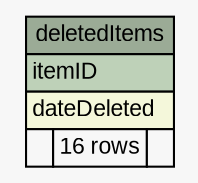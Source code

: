 // dot 2.26.3 on Windows 7 6.1
// SchemaSpy rev Unknown
digraph "deletedItems" {
  graph [
    rankdir="RL"
    bgcolor="#f7f7f7"
    nodesep="0.18"
    ranksep="0.46"
    fontname="Arial"
    fontsize="11"
  ];
  node [
    fontname="Arial"
    fontsize="11"
    shape="plaintext"
  ];
  edge [
    arrowsize="0.8"
  ];
  "deletedItems" [
    label=<
    <TABLE BORDER="0" CELLBORDER="1" CELLSPACING="0" BGCOLOR="#ffffff">
      <TR><TD COLSPAN="3" BGCOLOR="#9bab96" ALIGN="CENTER">deletedItems</TD></TR>
      <TR><TD PORT="itemID" COLSPAN="3" BGCOLOR="#bed1b8" ALIGN="LEFT">itemID</TD></TR>
      <TR><TD PORT="dateDeleted" COLSPAN="3" BGCOLOR="#f4f7da" ALIGN="LEFT">dateDeleted</TD></TR>
      <TR><TD ALIGN="LEFT" BGCOLOR="#f7f7f7">  </TD><TD ALIGN="RIGHT" BGCOLOR="#f7f7f7">16 rows</TD><TD ALIGN="RIGHT" BGCOLOR="#f7f7f7">  </TD></TR>
    </TABLE>>
    URL="tables/deletedItems.html"
    tooltip="deletedItems"
  ];
}

